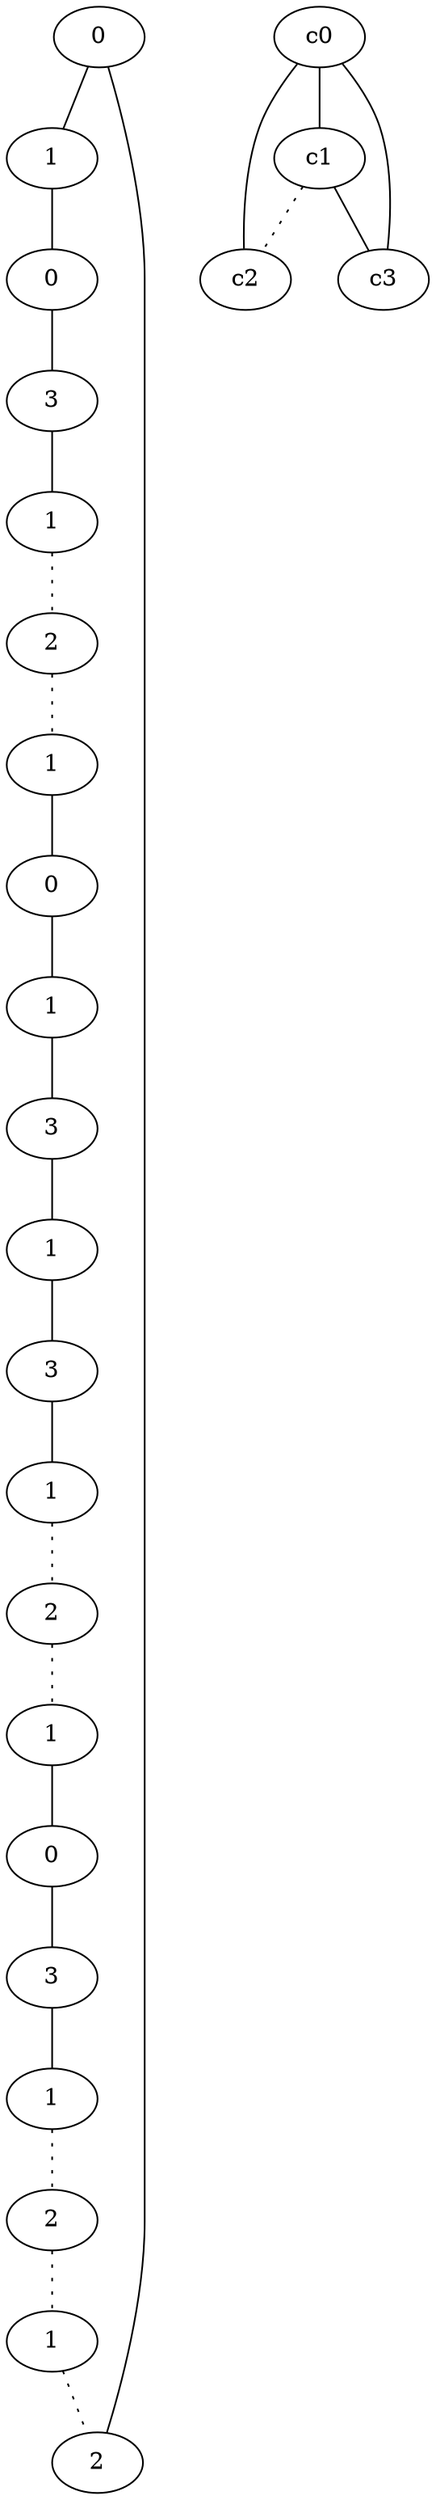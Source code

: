 graph {
a0[label=0];
a1[label=1];
a2[label=0];
a3[label=3];
a4[label=1];
a5[label=2];
a6[label=1];
a7[label=0];
a8[label=1];
a9[label=3];
a10[label=1];
a11[label=3];
a12[label=1];
a13[label=2];
a14[label=1];
a15[label=0];
a16[label=3];
a17[label=1];
a18[label=2];
a19[label=1];
a20[label=2];
a0 -- a1;
a0 -- a20;
a1 -- a2;
a2 -- a3;
a3 -- a4;
a4 -- a5 [style=dotted];
a5 -- a6 [style=dotted];
a6 -- a7;
a7 -- a8;
a8 -- a9;
a9 -- a10;
a10 -- a11;
a11 -- a12;
a12 -- a13 [style=dotted];
a13 -- a14 [style=dotted];
a14 -- a15;
a15 -- a16;
a16 -- a17;
a17 -- a18 [style=dotted];
a18 -- a19 [style=dotted];
a19 -- a20 [style=dotted];
c0 -- c1;
c0 -- c2;
c0 -- c3;
c1 -- c2 [style=dotted];
c1 -- c3;
}
